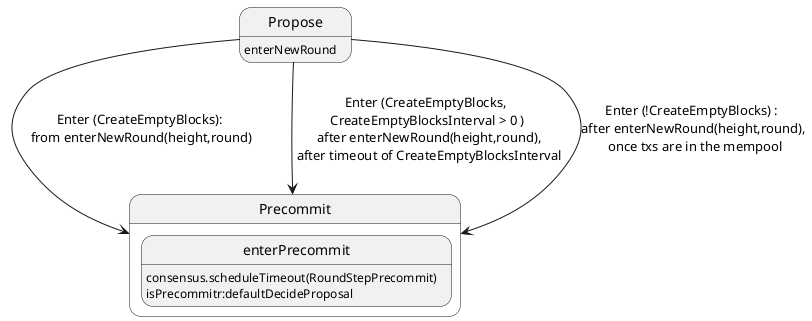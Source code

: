 @startuml
state Propose : enterNewRound
Propose --> Precommit : Enter (CreateEmptyBlocks):\n from enterNewRound(height,round)
Propose --> Precommit : Enter (CreateEmptyBlocks, \n CreateEmptyBlocksInterval > 0 ) \n after enterNewRound(height,round),\n after timeout of CreateEmptyBlocksInterval
Propose --> Precommit : Enter (!CreateEmptyBlocks) : \nafter enterNewRound(height,round),\n once txs are in the mempool
state Precommit {
state enterPrecommit: consensus.scheduleTimeout(RoundStepPrecommit)\nisPrecommitr:defaultDecideProposal
}
@enduml

